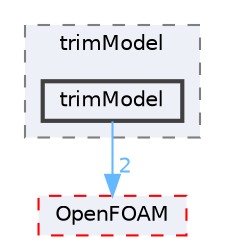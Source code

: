 digraph "src/fvOptions/sources/derived/rotorDiskSource/trimModel/trimModel"
{
 // LATEX_PDF_SIZE
  bgcolor="transparent";
  edge [fontname=Helvetica,fontsize=10,labelfontname=Helvetica,labelfontsize=10];
  node [fontname=Helvetica,fontsize=10,shape=box,height=0.2,width=0.4];
  compound=true
  subgraph clusterdir_b31919697896e9f4a8ca18c9a3f71157 {
    graph [ bgcolor="#edf0f7", pencolor="grey50", label="trimModel", fontname=Helvetica,fontsize=10 style="filled,dashed", URL="dir_b31919697896e9f4a8ca18c9a3f71157.html",tooltip=""]
  dir_1fd4a17de5e8ce6237ad1ac09e451e46 [label="trimModel", fillcolor="#edf0f7", color="grey25", style="filled,bold", URL="dir_1fd4a17de5e8ce6237ad1ac09e451e46.html",tooltip=""];
  }
  dir_c5473ff19b20e6ec4dfe5c310b3778a8 [label="OpenFOAM", fillcolor="#edf0f7", color="red", style="filled,dashed", URL="dir_c5473ff19b20e6ec4dfe5c310b3778a8.html",tooltip=""];
  dir_1fd4a17de5e8ce6237ad1ac09e451e46->dir_c5473ff19b20e6ec4dfe5c310b3778a8 [headlabel="2", labeldistance=1.5 headhref="dir_004123_002695.html" href="dir_004123_002695.html" color="steelblue1" fontcolor="steelblue1"];
}
